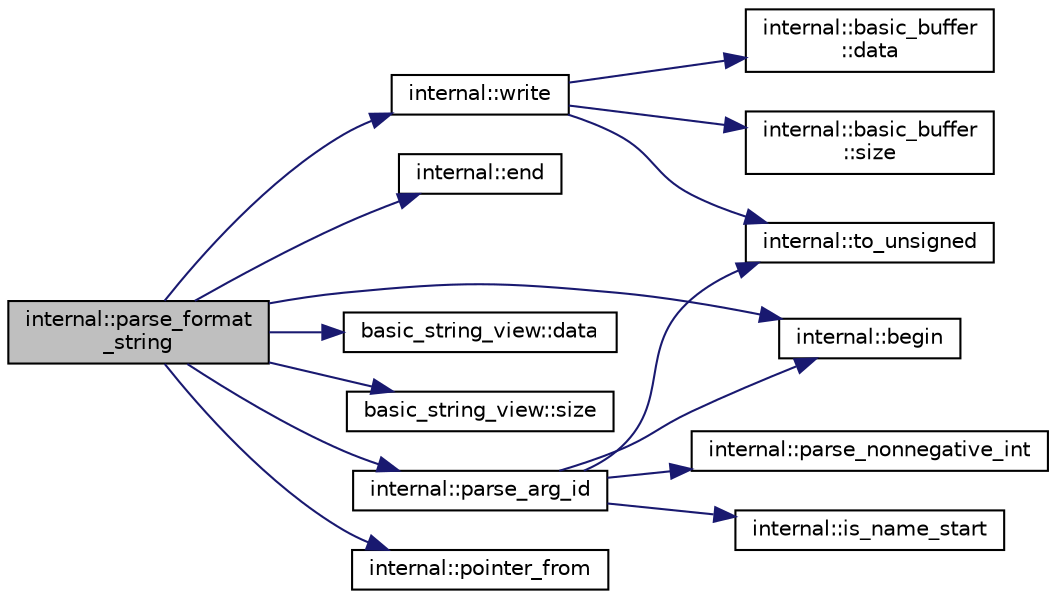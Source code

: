 digraph "internal::parse_format_string"
{
  edge [fontname="Helvetica",fontsize="10",labelfontname="Helvetica",labelfontsize="10"];
  node [fontname="Helvetica",fontsize="10",shape=record];
  rankdir="LR";
  Node1 [label="internal::parse_format\l_string",height=0.2,width=0.4,color="black", fillcolor="grey75", style="filled" fontcolor="black"];
  Node1 -> Node2 [color="midnightblue",fontsize="10",style="solid",fontname="Helvetica"];
  Node2 [label="internal::begin",height=0.2,width=0.4,color="black", fillcolor="white", style="filled",URL="$namespaceinternal.html#a0567295d80d8401a11f91260284cd62e"];
  Node1 -> Node3 [color="midnightblue",fontsize="10",style="solid",fontname="Helvetica"];
  Node3 [label="internal::end",height=0.2,width=0.4,color="black", fillcolor="white", style="filled",URL="$namespaceinternal.html#a34c313e1f4002b986a957f6e9b83f32a"];
  Node1 -> Node4 [color="midnightblue",fontsize="10",style="solid",fontname="Helvetica"];
  Node4 [label="internal::write",height=0.2,width=0.4,color="black", fillcolor="white", style="filled",URL="$namespaceinternal.html#a1d6eb1d297ebb5fc0f724732f23b22eb"];
  Node4 -> Node5 [color="midnightblue",fontsize="10",style="solid",fontname="Helvetica"];
  Node5 [label="internal::basic_buffer\l::data",height=0.2,width=0.4,color="black", fillcolor="white", style="filled",URL="$classinternal_1_1basic__buffer.html#ab4a96d7d4394f469568d290fde5a75a7"];
  Node4 -> Node6 [color="midnightblue",fontsize="10",style="solid",fontname="Helvetica"];
  Node6 [label="internal::basic_buffer\l::size",height=0.2,width=0.4,color="black", fillcolor="white", style="filled",URL="$classinternal_1_1basic__buffer.html#abc95713c3873c5820f10105fe7c7af93"];
  Node4 -> Node7 [color="midnightblue",fontsize="10",style="solid",fontname="Helvetica"];
  Node7 [label="internal::to_unsigned",height=0.2,width=0.4,color="black", fillcolor="white", style="filled",URL="$namespaceinternal.html#acc608c40c33952a5382db8aaaddfc854"];
  Node1 -> Node8 [color="midnightblue",fontsize="10",style="solid",fontname="Helvetica"];
  Node8 [label="basic_string_view::data",height=0.2,width=0.4,color="black", fillcolor="white", style="filled",URL="$classbasic__string__view.html#a10919ca20f684f946d0b217fcd758427"];
  Node1 -> Node9 [color="midnightblue",fontsize="10",style="solid",fontname="Helvetica"];
  Node9 [label="basic_string_view::size",height=0.2,width=0.4,color="black", fillcolor="white", style="filled",URL="$classbasic__string__view.html#ad947431e44079d65a375a014e1ca6869"];
  Node1 -> Node10 [color="midnightblue",fontsize="10",style="solid",fontname="Helvetica"];
  Node10 [label="internal::parse_arg_id",height=0.2,width=0.4,color="black", fillcolor="white", style="filled",URL="$namespaceinternal.html#a0f424657f3b1900377b8597f5516432e"];
  Node10 -> Node2 [color="midnightblue",fontsize="10",style="solid",fontname="Helvetica"];
  Node10 -> Node11 [color="midnightblue",fontsize="10",style="solid",fontname="Helvetica"];
  Node11 [label="internal::parse_nonnegative_int",height=0.2,width=0.4,color="black", fillcolor="white", style="filled",URL="$namespaceinternal.html#af621000934cb16d73595619aebb0a35a"];
  Node10 -> Node12 [color="midnightblue",fontsize="10",style="solid",fontname="Helvetica"];
  Node12 [label="internal::is_name_start",height=0.2,width=0.4,color="black", fillcolor="white", style="filled",URL="$namespaceinternal.html#ad6d8c955cfd596d1b78f1cc87d2cc489"];
  Node10 -> Node7 [color="midnightblue",fontsize="10",style="solid",fontname="Helvetica"];
  Node1 -> Node13 [color="midnightblue",fontsize="10",style="solid",fontname="Helvetica"];
  Node13 [label="internal::pointer_from",height=0.2,width=0.4,color="black", fillcolor="white", style="filled",URL="$namespaceinternal.html#af2847d65bcda093de54229cfc396c072"];
}
